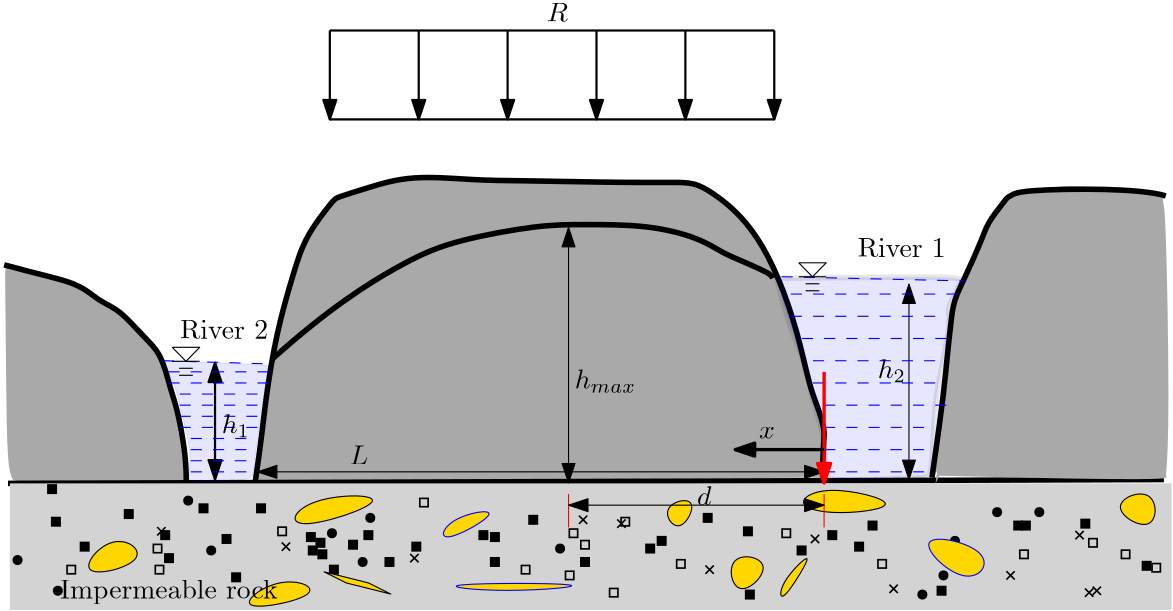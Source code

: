 <?xml version="1.0"?>
<!DOCTYPE ipe SYSTEM "ipe.dtd">
<ipe version="70206" creator="Ipe 7.2.9">
<info created="D:20201205203427" modified="D:20201205203427"/>
<ipestyle name="basic">
<symbol name="arrow/arc(spx)">
<path stroke="sym-stroke" fill="sym-stroke" pen="sym-pen">
0 0 m
-1 0.333 l
-1 -0.333 l
h
</path>
</symbol>
<symbol name="arrow/farc(spx)">
<path stroke="sym-stroke" fill="white" pen="sym-pen">
0 0 m
-1 0.333 l
-1 -0.333 l
h
</path>
</symbol>
<symbol name="arrow/ptarc(spx)">
<path stroke="sym-stroke" fill="sym-stroke" pen="sym-pen">
0 0 m
-1 0.333 l
-0.8 0 l
-1 -0.333 l
h
</path>
</symbol>
<symbol name="arrow/fptarc(spx)">
<path stroke="sym-stroke" fill="white" pen="sym-pen">
0 0 m
-1 0.333 l
-0.8 0 l
-1 -0.333 l
h
</path>
</symbol>
<symbol name="mark/circle(sx)" transformations="translations">
<path fill="sym-stroke">
0.6 0 0 0.6 0 0 e
0.4 0 0 0.4 0 0 e
</path>
</symbol>
<symbol name="mark/disk(sx)" transformations="translations">
<path fill="sym-stroke">
0.6 0 0 0.6 0 0 e
</path>
</symbol>
<symbol name="mark/fdisk(sfx)" transformations="translations">
<group>
<path fill="sym-fill">
0.5 0 0 0.5 0 0 e
</path>
<path fill="sym-stroke" fillrule="eofill">
0.6 0 0 0.6 0 0 e
0.4 0 0 0.4 0 0 e
</path>
</group>
</symbol>
<symbol name="mark/box(sx)" transformations="translations">
<path fill="sym-stroke" fillrule="eofill">
-0.6 -0.6 m
0.6 -0.6 l
0.6 0.6 l
-0.6 0.6 l
h
-0.4 -0.4 m
0.4 -0.4 l
0.4 0.4 l
-0.4 0.4 l
h
</path>
</symbol>
<symbol name="mark/square(sx)" transformations="translations">
<path fill="sym-stroke">
-0.6 -0.6 m
0.6 -0.6 l
0.6 0.6 l
-0.6 0.6 l
h
</path>
</symbol>
<symbol name="mark/fsquare(sfx)" transformations="translations">
<group>
<path fill="sym-fill">
-0.5 -0.5 m
0.5 -0.5 l
0.5 0.5 l
-0.5 0.5 l
h
</path>
<path fill="sym-stroke" fillrule="eofill">
-0.6 -0.6 m
0.6 -0.6 l
0.6 0.6 l
-0.6 0.6 l
h
-0.4 -0.4 m
0.4 -0.4 l
0.4 0.4 l
-0.4 0.4 l
h
</path>
</group>
</symbol>
<symbol name="mark/cross(sx)" transformations="translations">
<group>
<path fill="sym-stroke">
-0.43 -0.57 m
0.57 0.43 l
0.43 0.57 l
-0.57 -0.43 l
h
</path>
<path fill="sym-stroke">
-0.43 0.57 m
0.57 -0.43 l
0.43 -0.57 l
-0.57 0.43 l
h
</path>
</group>
</symbol>
<symbol name="arrow/fnormal(spx)">
<path stroke="sym-stroke" fill="white" pen="sym-pen">
0 0 m
-1 0.333 l
-1 -0.333 l
h
</path>
</symbol>
<symbol name="arrow/pointed(spx)">
<path stroke="sym-stroke" fill="sym-stroke" pen="sym-pen">
0 0 m
-1 0.333 l
-0.8 0 l
-1 -0.333 l
h
</path>
</symbol>
<symbol name="arrow/fpointed(spx)">
<path stroke="sym-stroke" fill="white" pen="sym-pen">
0 0 m
-1 0.333 l
-0.8 0 l
-1 -0.333 l
h
</path>
</symbol>
<symbol name="arrow/linear(spx)">
<path stroke="sym-stroke" pen="sym-pen">
-1 0.333 m
0 0 l
-1 -0.333 l
</path>
</symbol>
<symbol name="arrow/fdouble(spx)">
<path stroke="sym-stroke" fill="white" pen="sym-pen">
0 0 m
-1 0.333 l
-1 -0.333 l
h
-1 0 m
-2 0.333 l
-2 -0.333 l
h
</path>
</symbol>
<symbol name="arrow/double(spx)">
<path stroke="sym-stroke" fill="sym-stroke" pen="sym-pen">
0 0 m
-1 0.333 l
-1 -0.333 l
h
-1 0 m
-2 0.333 l
-2 -0.333 l
h
</path>
</symbol>
<pen name="heavier" value="0.8"/>
<pen name="fat" value="1.2"/>
<pen name="ultrafat" value="2"/>
<symbolsize name="large" value="5"/>
<symbolsize name="small" value="2"/>
<symbolsize name="tiny" value="1.1"/>
<arrowsize name="large" value="10"/>
<arrowsize name="small" value="5"/>
<arrowsize name="tiny" value="3"/>
<color name="red" value="1 0 0"/>
<color name="green" value="0 1 0"/>
<color name="blue" value="0 0 1"/>
<color name="yellow" value="1 1 0"/>
<color name="orange" value="1 0.647 0"/>
<color name="gold" value="1 0.843 0"/>
<color name="purple" value="0.627 0.125 0.941"/>
<color name="gray" value="0.745"/>
<color name="brown" value="0.647 0.165 0.165"/>
<color name="navy" value="0 0 0.502"/>
<color name="pink" value="1 0.753 0.796"/>
<color name="seagreen" value="0.18 0.545 0.341"/>
<color name="turquoise" value="0.251 0.878 0.816"/>
<color name="violet" value="0.933 0.51 0.933"/>
<color name="darkblue" value="0 0 0.545"/>
<color name="darkcyan" value="0 0.545 0.545"/>
<color name="darkgray" value="0.663"/>
<color name="darkgreen" value="0 0.392 0"/>
<color name="darkmagenta" value="0.545 0 0.545"/>
<color name="darkorange" value="1 0.549 0"/>
<color name="darkred" value="0.545 0 0"/>
<color name="lightblue" value="0.678 0.847 0.902"/>
<color name="lightcyan" value="0.878 1 1"/>
<color name="lightgray" value="0.827"/>
<color name="lightgreen" value="0.565 0.933 0.565"/>
<color name="lightyellow" value="1 1 0.878"/>
<dashstyle name="dashed" value="[4] 0"/>
<dashstyle name="dotted" value="[1 3] 0"/>
<dashstyle name="dash dotted" value="[4 2 1 2] 0"/>
<dashstyle name="dash dot dotted" value="[4 2 1 2 1 2] 0"/>
<textsize name="large" value="\large"/>
<textsize name="Large" value="\Large"/>
<textsize name="LARGE" value="\LARGE"/>
<textsize name="huge" value="\huge"/>
<textsize name="Huge" value="\Huge"/>
<textsize name="small" value="\small"/>
<textsize name="footnote" value="\footnotesize"/>
<textsize name="tiny" value="\tiny"/>
<textstyle name="center" begin="\begin{center}" end="\end{center}"/>
<textstyle name="itemize" begin="\begin{itemize}" end="\end{itemize}"/>
<textstyle name="item" begin="\begin{itemize}\item{}" end="\end{itemize}"/>
<gridsize name="4 pts" value="4"/>
<gridsize name="8 pts (~3 mm)" value="8"/>
<gridsize name="16 pts (~6 mm)" value="16"/>
<gridsize name="32 pts (~12 mm)" value="32"/>
<gridsize name="10 pts (~3.5 mm)" value="10"/>
<gridsize name="20 pts (~7 mm)" value="20"/>
<gridsize name="14 pts (~5 mm)" value="14"/>
<gridsize name="28 pts (~10 mm)" value="28"/>
<gridsize name="56 pts (~20 mm)" value="56"/>
<anglesize name="90 deg" value="90"/>
<anglesize name="60 deg" value="60"/>
<anglesize name="45 deg" value="45"/>
<anglesize name="30 deg" value="30"/>
<anglesize name="22.5 deg" value="22.5"/>
<opacity name="10%" value="0.1"/>
<opacity name="30%" value="0.3"/>
<opacity name="50%" value="0.5"/>
<opacity name="75%" value="0.75"/>
<tiling name="falling" angle="-60" step="4" width="1"/>
<tiling name="rising" angle="30" step="4" width="1"/>
</ipestyle>
<page>
<layer name="alpha"/>
<view layers="alpha" active="alpha"/>
<path layer="alpha" matrix="1.0184 0 0 1.03261 -1.86139 -20.5291" fill="darkgray">
165.415 605.978 m
162.372 628.039
159.329 644.774
153.624 653.902
147.158 660.749
131.944 671.399
122.055 675.202
101.135 681.288
101.135 681.288
101.516 640.21
101.896 609.401
104.178 605.598
104.559 604.837
165.034 604.837 c
</path>
<path stroke="black" fill="darkgray" pen="ultrafat">
191.226 604.538 m
193.296 618.34
194.676 632.832
198.817 658.365
205.028 679.758
209.168 692.87
219.52 705.982
220.21 706.672
231.251 710.122
247.123 714.953
271.276 712.882
285.078 712.882
319.583 712.192
332.695 712.192
341.666 712.192
349.257 712.192
355.468 708.742
363.749 702.531
372.03 692.87
379.621 678.378
386.522 658.365
390.662 639.043
393.423 632.142
396.873 621.79
395.493 618.34
395.493 605.918 c
</path>
<path stroke="black" pen="ultrafat">
102.204 603.848 m
518.329 605.228 l
</path>
<path stroke="black" pen="ultrafat">
100.824 682.518 m
113.245 679.068
127.737 676.308
134.638 669.407
142.229 666.646
151.2 656.295
157.411 650.774
160.862 636.972
162.932 631.452
165.692 617.65
166.382 609.369
166.382 604.538 c
</path>
<path matrix="0.961538 0 0 1 20.0154 0" fill="darkgray">
432.758 603.848 m
436.209 627.311
438.969 651.464
441.729 666.646
444.49 676.998
456.221 698.391
461.742 708.052
469.333 709.432
482.445 711.502
501.077 709.432
516.949 708.052
519.02 708.052
520.4 624.551
519.02 606.608
519.02 606.608
519.71 604.538
434.138 606.608 c
</path>
<path stroke="black" fill="darkgray" pen="ultrafat">
434.828 605.918 m
438.969 634.212
440.349 650.774
441.729 661.816
442.419 669.407
447.25 679.068
452.771 691.49
454.841 697.7
460.362 704.601
461.742 706.672
463.122 707.362
466.573 709.432
498.317 710.122
514.189 708.742
519.02 707.362 c
</path>
<path stroke="black" pen="ultrafat">
197.437 648.704 m
217.449 666.646
245.743 684.589
263.685 691.49
294.05 697.01
308.541 697.01
332.695 697.01
351.327 692.18
359.608 686.659
366.509 683.899
374.1 680.448
376.861 679.068
377.551 677.688
377.551 677.688 c
</path>
<path stroke="blue" fill="blue" fillrule="eofill" opacity="10%">
158.101 648.014 m
196.056 646.634
196.747 645.944
196.056 645.944
191.226 615.579
190.536 606.608
190.536 607.298
189.156 604.538
167.073 604.538
167.073 605.228
168.453 615.579
164.312 630.071
162.242 640.423
158.101 648.014 c
</path>
<path stroke="black" fill="blue" pen="ultrafat" opacity="10%">
378.931 677.688 m
382.381 663.886
385.142 656.985
389.972 644.563
391.353 634.902
396.183 621.1
396.183 612.129
396.873 606.608
396.183 604.538
432.758 605.918
434.828 605.918
435.518 628.001
436.899 639.043
439.659 651.464
441.729 665.266
439.659 665.956
446.56 678.378
445.87 678.378
378.241 677.688 c
</path>
<path fill="lightgray">
102.894 603.848 m
102.894 558.302 l
521.09 558.302 l
521.09 603.848 l
h
</path>
<use name="mark/square(sx)" pos="119.456 590.046" size="normal" stroke="black"/>
<use name="mark/square(sx)" pos="369.27 563.823" size="normal" stroke="black"/>
<use name="mark/square(sx)" pos="214.689 582.455" size="normal" stroke="black"/>
<use name="mark/square(sx)" pos="211.238 584.525" size="normal" stroke="black"/>
<use name="mark/square(sx)" pos="184.325 570.033" size="normal" stroke="black"/>
<use name="mark/square(sx)" pos="438.279 565.203" size="normal" stroke="black"/>
<use name="mark/square(sx)" pos="512.119 574.174" size="normal" stroke="black"/>
<use name="mark/square(sx)" pos="398.944 585.215" size="normal" stroke="black"/>
<use name="mark/square(sx)" pos="277.487 584.525" size="normal" stroke="black"/>
<use name="mark/square(sx)" pos="231.941 585.215" size="normal" stroke="black"/>
<use name="mark/square(sx)" pos="145.68 592.806" size="normal" stroke="black"/>
<use name="mark/square(sx)" pos="226.421 581.765" size="normal" stroke="black"/>
<use name="mark/square(sx)" pos="291.289 590.736" size="normal" stroke="black"/>
<use name="mark/square(sx)" pos="354.088 591.426" size="normal" stroke="black"/>
<use name="mark/square(sx)" pos="413.435 588.666" size="normal" stroke="black"/>
<use name="mark/square(sx)" pos="468.643 588.666" size="normal" stroke="black"/>
<use name="mark/square(sx)" pos="490.036 589.356" size="normal" stroke="black"/>
<use name="mark/square(sx)" pos="387.902 579.695" size="normal" stroke="black"/>
<use name="mark/square(sx)" pos="337.525 583.145" size="normal" stroke="black"/>
<use name="mark/square(sx)" pos="249.194 581.075" size="normal" stroke="black"/>
<use name="mark/square(sx)" pos="215.379 578.315" size="normal" stroke="black"/>
<use name="mark/square(sx)" pos="180.874 583.835" size="normal" stroke="black"/>
<use name="mark/square(sx)" pos="118.076 601.778" size="normal" stroke="black"/>
<use name="mark/square(sx)" pos="129.808 581.075" size="normal" stroke="black"/>
<use name="mark/square(sx)" pos="211.929 579.695" size="normal" stroke="black"/>
<use name="mark/square(sx)" pos="333.385 580.385" size="normal" stroke="black"/>
<use name="mark/square(sx)" pos="408.605 581.075" size="normal" stroke="black"/>
<use name="mark/square(sx)" pos="309.922 575.554" size="normal" stroke="black"/>
<use name="mark/square(sx)" pos="277.487 575.554" size="normal" stroke="black"/>
<use name="mark/square(sx)" pos="239.532 575.554" size="normal" stroke="black"/>
<use name="mark/square(sx)" pos="219.52 572.794" size="normal" stroke="black"/>
<use name="mark/square(sx)" pos="160.172 576.934" size="normal" stroke="black"/>
<use name="mark/square(sx)" pos="158.791 585.215" size="normal" stroke="black"/>
<use name="mark/square(sx)" pos="273.347 585.215" size="normal" stroke="black"/>
<use name="mark/square(sx)" pos="368.579 586.596" size="normal" stroke="black"/>
<use name="mark/square(sx)" pos="465.882 588.666" size="normal" stroke="black"/>
<use name="mark/box(sx)" pos="492.796 582.455" size="normal" stroke="black"/>
<use name="mark/box(sx)" pos="124.977 572.794" size="normal" stroke="black"/>
<use name="mark/box(sx)" pos="156.721 572.794" size="normal" stroke="black"/>
<use name="mark/box(sx)" pos="288.529 572.794" size="normal" stroke="black"/>
<use name="mark/box(sx)" pos="309.922 581.765" size="normal" stroke="black"/>
<use name="mark/box(sx)" pos="251.954 596.947" size="normal" stroke="black"/>
<use name="mark/box(sx)" pos="200.887 586.596" size="normal" stroke="black"/>
<use name="mark/box(sx)" pos="156.031 580.385" size="normal" stroke="black"/>
<use name="mark/box(sx)" pos="467.953 578.315" size="normal" stroke="black"/>
<use name="mark/box(sx)" pos="504.528 578.315" size="normal" stroke="black"/>
<use name="mark/box(sx)" pos="416.886 574.864" size="normal" stroke="black"/>
<use name="mark/box(sx)" pos="344.426 574.864" size="normal" stroke="black"/>
<use name="mark/box(sx)" pos="304.401 570.724" size="normal" stroke="black"/>
<use name="mark/box(sx)" pos="305.781 585.906" size="normal" stroke="black"/>
<use name="mark/box(sx)" pos="324.414 590.046" size="normal" stroke="black"/>
<use name="mark/box(sx)" pos="382.381 585.906" size="normal" stroke="black"/>
<use name="mark/box(sx)" pos="515.569 573.484" size="normal" stroke="black"/>
<use name="mark/box(sx)" pos="320.273 564.513" size="normal" stroke="black"/>
<use name="mark/disk(sx)" pos="229.871 575.554" size="normal" stroke="black"/>
<use name="mark/disk(sx)" pos="167.073 597.637" size="normal" stroke="black"/>
<use name="mark/disk(sx)" pos="232.631 591.426" size="normal" stroke="black"/>
<use name="mark/disk(sx)" pos="300.95 580.385" size="normal" stroke="black"/>
<use name="mark/disk(sx)" pos="431.378 563.823" size="normal" stroke="black"/>
<use name="mark/disk(sx)" pos="438.969 570.724" size="normal" stroke="black"/>
<use name="mark/disk(sx)" pos="443.109 583.145" size="normal" stroke="black"/>
<use name="mark/disk(sx)" pos="458.291 593.497" size="normal" stroke="black"/>
<use name="mark/disk(sx)" pos="473.474 593.497" size="normal" stroke="black"/>
<use name="mark/disk(sx)" pos="218.829 585.906" size="normal" stroke="black"/>
<use name="mark/disk(sx)" pos="175.354 579.695" size="normal" stroke="black"/>
<use name="mark/disk(sx)" pos="140.159 577.624" size="normal" stroke="black"/>
<use name="mark/disk(sx)" pos="120.146 565.203" size="normal" stroke="black"/>
<use name="mark/disk(sx)" pos="105.654 576.244" size="normal" stroke="black"/>
<use name="mark/square(sx)" pos="172.593 594.877" size="normal" stroke="black"/>
<use name="mark/square(sx)" pos="193.296 594.877" size="normal" stroke="black"/>
<use name="mark/cross(sx)" pos="202.267 581.075" size="normal" stroke="black"/>
<use name="mark/cross(sx)" pos="157.411 586.596" size="normal" stroke="black"/>
<use name="mark/cross(sx)" pos="354.778 572.794" size="normal" stroke="black"/>
<use name="mark/cross(sx)" pos="392.733 583.835" size="normal" stroke="black"/>
<use name="mark/cross(sx)" pos="309.232 590.736" size="normal" stroke="black"/>
<use name="mark/cross(sx)" pos="248.503 576.934" size="normal" stroke="black"/>
<use name="mark/cross(sx)" pos="421.026 565.893" size="normal" stroke="black"/>
<use name="mark/cross(sx)" pos="323.033 589.356" size="normal" stroke="black"/>
<use name="mark/cross(sx)" pos="487.965 585.215" size="normal" stroke="black"/>
<use name="mark/cross(sx)" pos="463.122 570.724" size="normal" stroke="black"/>
<use name="mark/cross(sx)" pos="491.416 564.513" size="normal" stroke="black"/>
<use name="mark/cross(sx)" pos="494.176 565.203" size="normal" stroke="black"/>
<path stroke="black" fill="blue" pen="heavier" arrow="normal/normal" rarrow="normal/normal">
176.734 647.324 m
176.734 605.228 l
</path>
<path matrix="0.499878 0 0 1.67241 338.202 -406.972" stroke="black" fill="blue" arrow="normal/normal" rarrow="normal/normal">
176.734 647.324 m
176.734 605.228 l
</path>
<path matrix="1 0 0 1 26.0616 -49.1161" stroke="black" fill="blue" pen="heavier">
192 816 m
352 816 l
352 816 l
</path>
<path matrix="1 0 0 1 26.0616 -49.1161" stroke="black" fill="blue" pen="heavier">
192 784 m
352 784 l
</path>
<path matrix="1 0 0 1 26.0616 -49.1161" stroke="black" fill="blue" pen="heavier" arrow="normal/normal">
192 816 m
192 784 l
</path>
<path matrix="1 0 0 1 26.0616 -49.1161" stroke="black" fill="blue" pen="heavier" arrow="normal/normal">
224 816 m
224 784 l
</path>
<path matrix="1 0 0 1 26.0616 -49.1161" stroke="black" fill="blue" pen="heavier" arrow="normal/normal">
256 816 m
256 784 l
</path>
<path matrix="1 0 0 1 26.0616 -49.1161" stroke="black" fill="blue" pen="heavier" arrow="normal/normal">
288 816 m
288 784 l
</path>
<path matrix="1 0 0 1 26.0616 -49.1161" stroke="black" fill="blue" pen="heavier" arrow="normal/normal">
320 816 m
320 784 l
</path>
<path matrix="1 0 0 1 26.0616 -49.1161" stroke="black" fill="blue" pen="heavier" arrow="normal/normal">
352 816 m
352 784 l
</path>
<path matrix="1.125 0 0 1 -20 0" stroke="blue" fill="blue" dash="dashed">
160 640 m
192 640 l
</path>
<path stroke="blue" fill="blue" dash="dashed">
160 644 m
196 644 l
</path>
<path stroke="blue" fill="blue" dash="dashed">
164 632 m
192 632 l
196 632 l
</path>
<path stroke="blue" fill="blue" dash="dashed">
164 636 m
196 636 l
</path>
<path stroke="blue" fill="blue" dash="dashed">
164 628 m
196 628 l
</path>
<path stroke="blue" fill="blue" dash="dashed">
164 624 m
192 624 l
</path>
<path stroke="blue" fill="blue" dash="dashed">
168 620 m
192 620 l
</path>
<path stroke="blue" fill="blue" dash="dashed">
168 616 m
192 616 l
</path>
<path stroke="blue" fill="blue" dash="dashed">
168 612 m
192 612 l
</path>
<path stroke="blue" fill="blue" dash="dashed">
168 608 m
192 608 l
</path>
<path stroke="blue" fill="blue" cap="1">
184 612 m
184 612 l
</path>
<path stroke="blue" fill="blue" dash="dashed">
157.925 648.022 m
196.545 646.851 l
</path>
<path stroke="blue" fill="blue" dash="dashed">
380.693 678.245 m
446.874 676.723 l
</path>
<path stroke="blue" fill="blue" dash="dashed">
384 672 m
444 672 l
</path>
<path stroke="blue" fill="blue" dash="dashed">
384 664 m
440 664 l
</path>
<path stroke="blue" fill="blue" dash="dashed">
388 656 m
440 656 l
</path>
<path stroke="blue" fill="blue" dash="dashed">
392 648 m
440 648 l
</path>
<path stroke="blue" fill="blue" dash="dashed">
392 640 m
440 640 l
</path>
<path stroke="blue" fill="blue" dash="dashed">
396 632 m
440 632 l
</path>
<path stroke="blue" fill="blue" dash="dashed">
396 624 m
436 624 l
436 624 l
</path>
<path stroke="blue" fill="blue" dash="dashed">
396 616 m
436 616 l
</path>
<path stroke="blue" fill="blue" dash="dashed">
396 608 m
436 608 l
</path>
<path stroke="blue" fill="blue" dash="dashed" cap="1">
420 616 m
420 616 l
</path>
<path stroke="blue" fill="gold">
260 592
284 596
256 580 u
</path>
<path stroke="blue" fill="gold">
248 568
280 564
324 568 u
</path>
<path stroke="blue" fill="gold">
424 588
460 580
448 564 u
</path>
<path stroke="black" fill="gold">
140 588
156 576
124 568 u
</path>
<path stroke="black" fill="gold">
208 600
248 600
200 584 u
</path>
<path stroke="black" fill="gold">
384 596
400 592
428 596
396 604 u
</path>
<path stroke="black" fill="gold">
496 596
516 584
516 604 u
</path>
<path stroke="black" fill="gold">
336 596
344 584
352 600 u
</path>
<path stroke="black" fill="gold">
380 568
380 560
388 572
392 580 u
</path>
<path stroke="black" fill="gold">
360 580
380 576
364 560 u
</path>
<path stroke="black" fill="gold">
200 572
220 564
180 556 u
</path>
<path stroke="black" fill="gold">
232 568 m
240 564 l
224 568 l
216 572 l
h
</path>
<text matrix="1 0 0 1 386.818 65.2534" transformations="translations" pos="21.2619 620.051" stroke="black" type="label" width="31.714" height="6.808" depth="0" valign="baseline">River 1</text>
<text matrix="1 0 0 1 142.851 35.8966" transformations="translations" pos="21.2619 620.051" stroke="black" type="label" width="31.714" height="6.808" depth="0" valign="baseline">River 2</text>
<group matrix="0.617627 0 0 0.629478 141.555 290.251">
<path stroke="black">
32 576 m
40 568 l
48 576 l
32 576 l
</path>
<path stroke="black" fill="gold">
32 568 m
48 568 l
48 568 l
</path>
<path stroke="black" fill="gold">
36 564 m
44 564 l
</path>
<path stroke="black" fill="gold">
36 560 m
44 560 l
</path>
</group>
<group matrix="0.617627 0 0 0.629478 367.103 320.679">
<path stroke="black">
32 576 m
40 568 l
48 576 l
32 576 l
</path>
<path stroke="black" fill="gold">
32 568 m
48 568 l
48 568 l
</path>
<path stroke="black" fill="gold">
36 564 m
44 564 l
</path>
<path stroke="black" fill="gold">
36 560 m
44 560 l
</path>
</group>
<text matrix="1 0 0 1 250.592 254.602" transformations="translations" pos="45.6043 515.455" stroke="black" type="label" width="7.641" height="6.808" depth="0" valign="baseline">$R$</text>
<text matrix="1 0 0 1 -45.2659 24.1026" transformations="translations" pos="166.175 538.276" stroke="black" type="label" width="78.373" height="6.926" depth="1.93" valign="baseline">Impermeable rock</text>
<text matrix="1 0 0 1 -154.022 95.8226" transformations="translations" pos="333.149 526.105" stroke="black" type="label" width="10.209" height="6.923" depth="1.49" valign="baseline">$h_1$</text>
<text matrix="1 0 0 1 57.0233 115.222" transformations="translations" pos="358.252 526.485" stroke="black" type="label" width="10.209" height="6.923" depth="1.49" valign="baseline">$h_2$</text>
<text matrix="1 0 0 1 -126.98 104.641" transformations="translations" pos="433.181 533.331" stroke="black" type="label" width="22.147" height="6.923" depth="1.49" valign="baseline">$h_{max}$</text>
<text matrix="1 0 0 1 -198.112 75.8351" transformations="translations" pos="423.292 534.853" stroke="black" type="label" width="6.78" height="6.808" depth="0" valign="baseline">$L$</text>
<text matrix="1 0 0 1 -134.034 88.1803" transformations="translations" pos="506.589 531.81" stroke="black" type="label" width="5.694" height="4.289" depth="0" valign="baseline">$x$</text>
<path stroke="black" fill="gold" arrow="normal/normal" rarrow="normal/normal">
192 608 m
396 608 l
</path>
<path stroke="black" fill="gold" arrow="normal/normal" rarrow="normal/normal">
304 696 m
304 604 l
</path>
<path stroke="red" fill="gold">
304 600 m
304 588 l
</path>
<path stroke="red" fill="gold">
396 600 m
396 588 l
</path>
<path stroke="black" fill="gold" arrow="normal/normal" rarrow="normal/normal">
304 596 m
396 596 l
</path>
<text matrix="1 0 0 1 306.236 36" transformations="translations" pos="44 560" stroke="black" type="label" width="5.185" height="6.918" depth="0" valign="baseline">$d$</text>
<path stroke="red" fill="gold" pen="fat" rarrow="normal/normal">
396 604 m
396 644 l
</path>
<path stroke="black" fill="gold" pen="fat" arrow="normal/normal">
396 616 m
364 616 l
</path>
</page>
</ipe>
